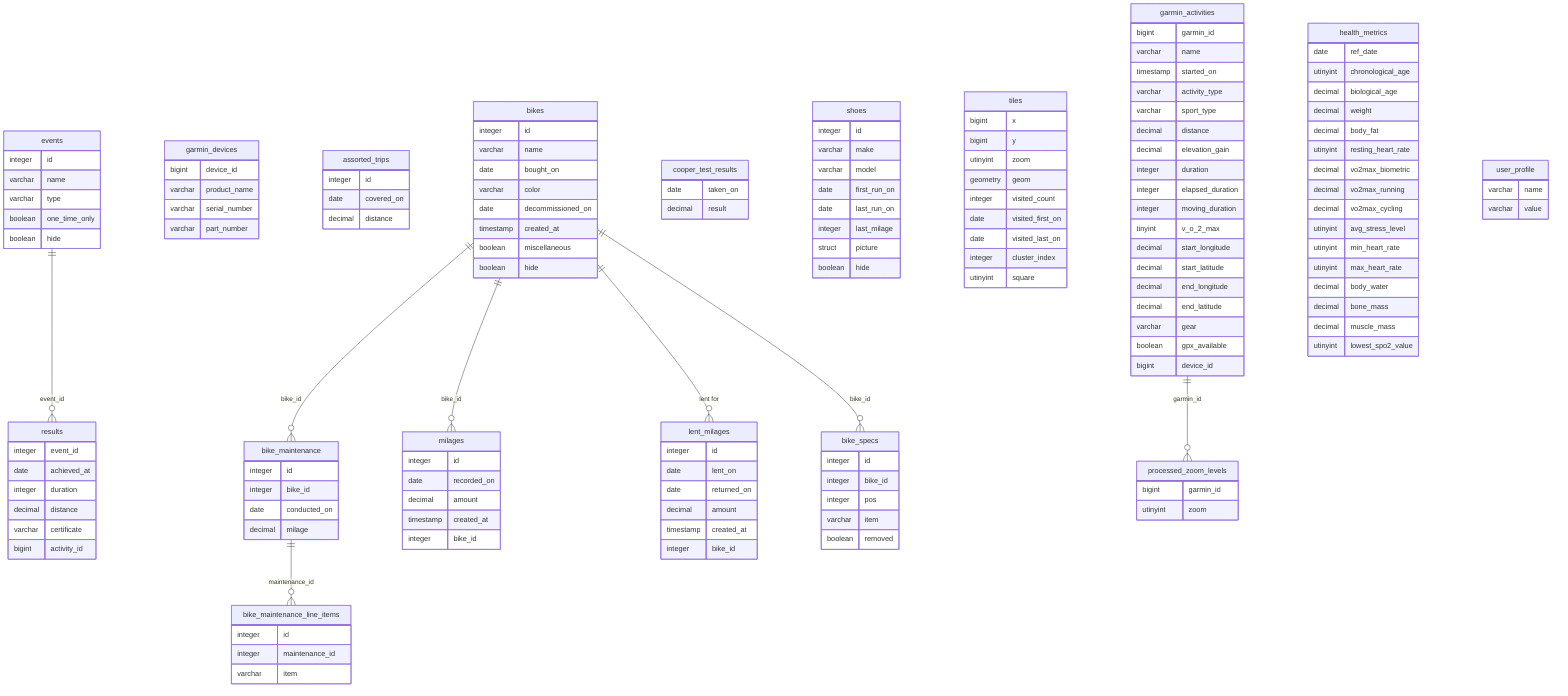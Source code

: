 erDiagram
    bikes {integer id varchar name date bought_on varchar color date decommissioned_on timestamp created_at boolean miscellaneous boolean hide}
    garmin_devices {bigint device_id varchar product_name varchar serial_number varchar part_number}
    milages {integer id date recorded_on decimal amount timestamp created_at integer bike_id}
    results {integer event_id date achieved_at integer duration decimal distance varchar certificate bigint activity_id}
    assorted_trips {integer id date covered_on decimal distance}
    bike_maintenance {integer id integer bike_id date conducted_on decimal milage}
    bike_specs {integer id integer bike_id integer pos varchar item boolean removed}
    garmin_activities {bigint garmin_id varchar name timestamp started_on varchar activity_type varchar sport_type decimal distance decimal elevation_gain integer duration integer elapsed_duration integer moving_duration tinyint v_o_2_max decimal start_longitude decimal start_latitude decimal end_longitude decimal end_latitude varchar gear boolean gpx_available bigint device_id}
    lent_milages {integer id date lent_on date returned_on decimal amount timestamp created_at integer bike_id}
    cooper_test_results {date taken_on decimal result}
    bike_maintenance_line_items {integer id integer maintenance_id varchar item}
    shoes {integer id varchar make varchar model date first_run_on date last_run_on integer last_milage struct picture boolean hide}
    tiles {bigint x bigint y utinyint zoom geometry geom integer visited_count date visited_first_on date visited_last_on integer cluster_index utinyint square}
    events {integer id varchar name varchar type boolean one_time_only boolean hide}
    health_metrics {date ref_date utinyint chronological_age decimal biological_age decimal weight decimal body_fat utinyint resting_heart_rate decimal vo2max_biometric decimal vo2max_running decimal vo2max_cycling utinyint avg_stress_level utinyint min_heart_rate utinyint max_heart_rate decimal body_water decimal bone_mass decimal muscle_mass utinyint lowest_spo2_value}
    processed_zoom_levels {bigint garmin_id utinyint zoom}
    user_profile {varchar name varchar value}
    bike_maintenance ||--o{ bike_maintenance_line_items : "maintenance_id"
    bikes ||--o{ bike_maintenance : "bike_id"
    bikes ||--o{ milages : "bike_id"
    garmin_activities ||--o{ processed_zoom_levels : "garmin_id"
    events ||--o{ results : "event_id"
    bikes ||--o{ lent_milages : "lent for"
    bikes ||--o{ bike_specs : "bike_id"